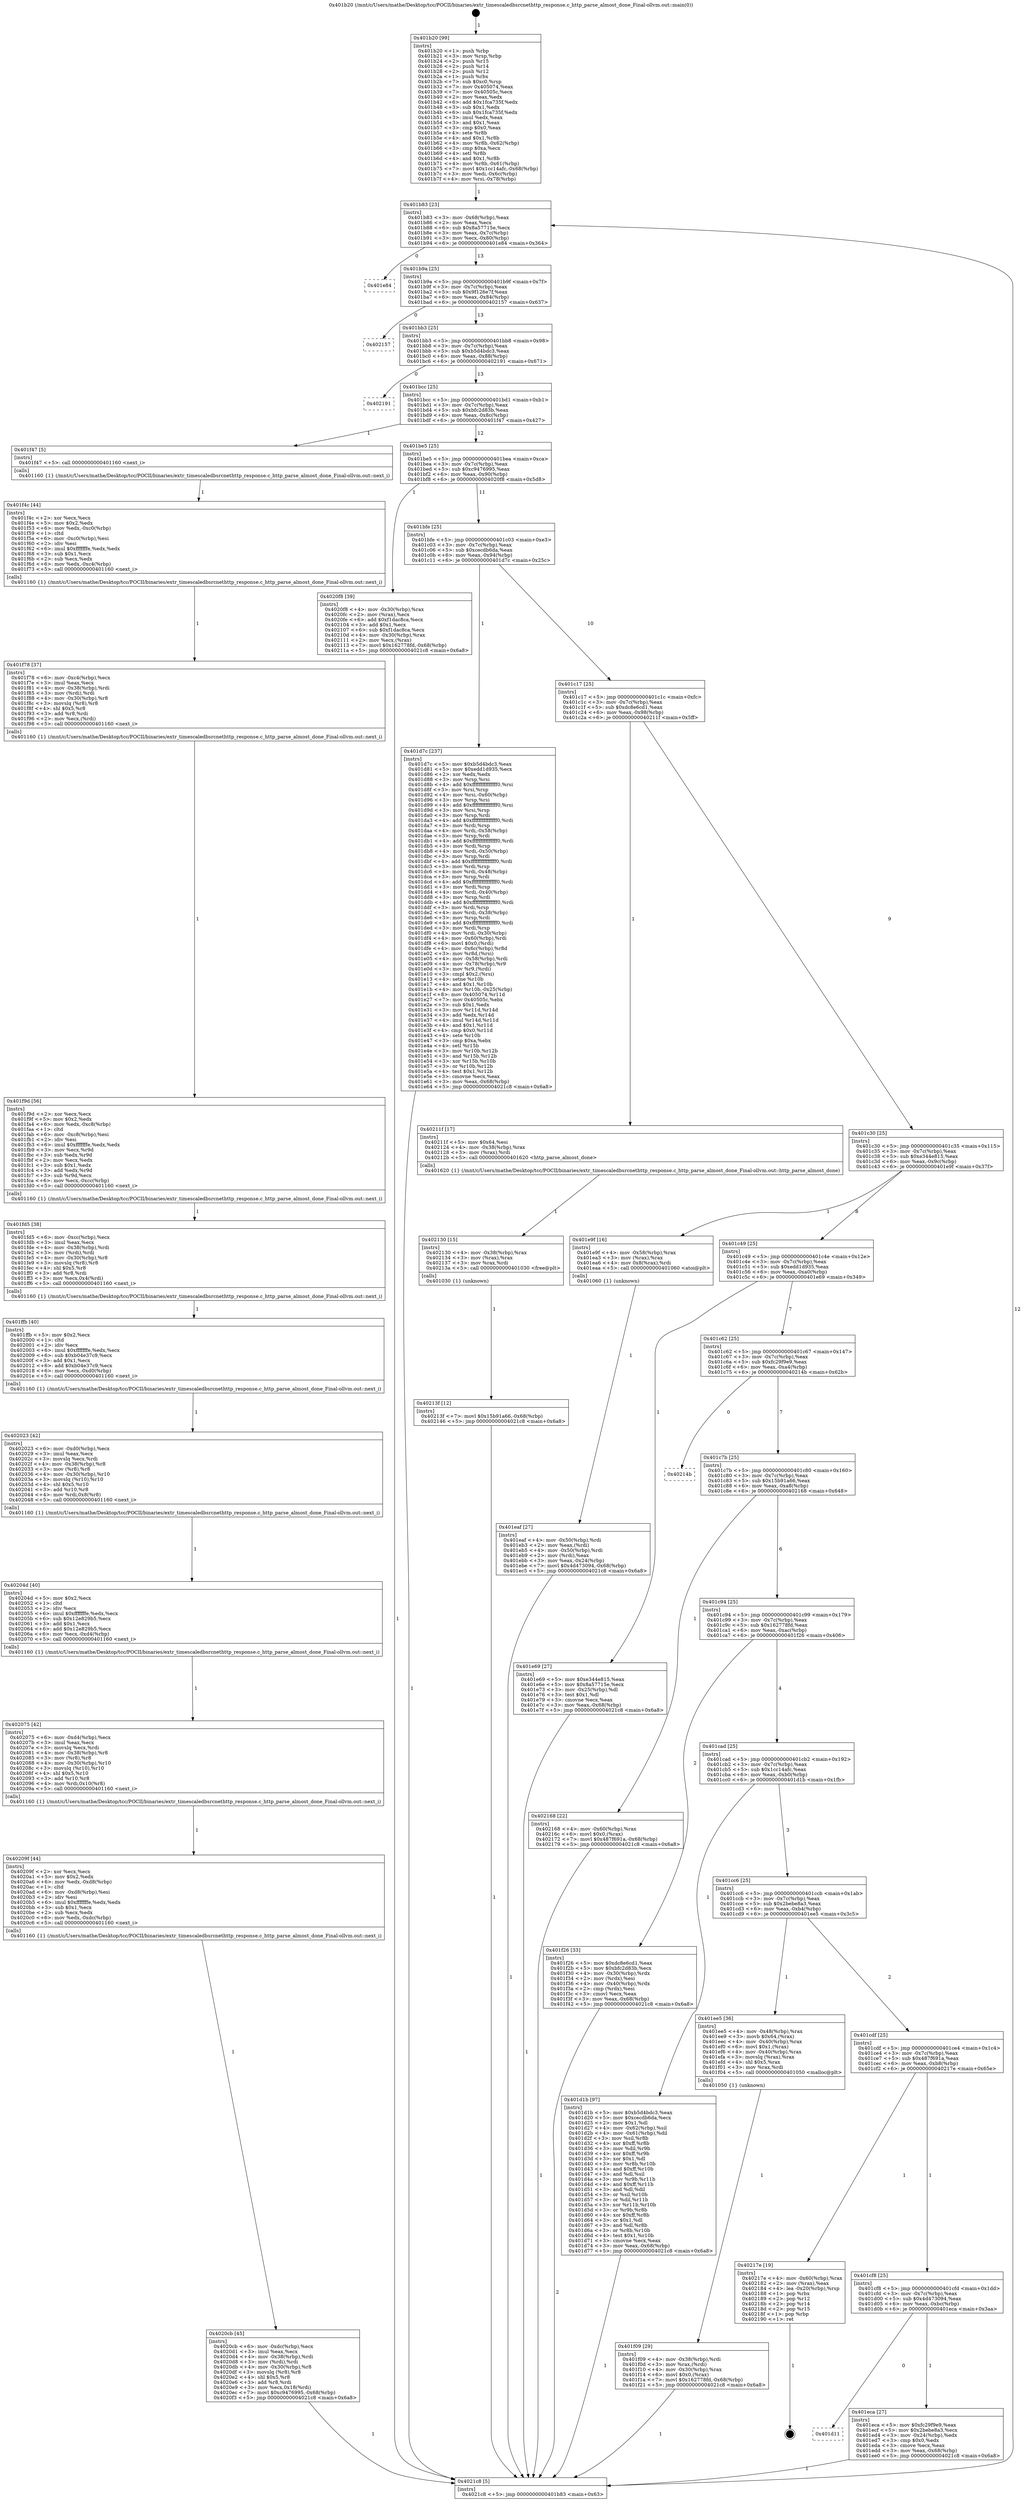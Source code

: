 digraph "0x401b20" {
  label = "0x401b20 (/mnt/c/Users/mathe/Desktop/tcc/POCII/binaries/extr_timescaledbsrcnethttp_response.c_http_parse_almost_done_Final-ollvm.out::main(0))"
  labelloc = "t"
  node[shape=record]

  Entry [label="",width=0.3,height=0.3,shape=circle,fillcolor=black,style=filled]
  "0x401b83" [label="{
     0x401b83 [23]\l
     | [instrs]\l
     &nbsp;&nbsp;0x401b83 \<+3\>: mov -0x68(%rbp),%eax\l
     &nbsp;&nbsp;0x401b86 \<+2\>: mov %eax,%ecx\l
     &nbsp;&nbsp;0x401b88 \<+6\>: sub $0x8a57715e,%ecx\l
     &nbsp;&nbsp;0x401b8e \<+3\>: mov %eax,-0x7c(%rbp)\l
     &nbsp;&nbsp;0x401b91 \<+3\>: mov %ecx,-0x80(%rbp)\l
     &nbsp;&nbsp;0x401b94 \<+6\>: je 0000000000401e84 \<main+0x364\>\l
  }"]
  "0x401e84" [label="{
     0x401e84\l
  }", style=dashed]
  "0x401b9a" [label="{
     0x401b9a [25]\l
     | [instrs]\l
     &nbsp;&nbsp;0x401b9a \<+5\>: jmp 0000000000401b9f \<main+0x7f\>\l
     &nbsp;&nbsp;0x401b9f \<+3\>: mov -0x7c(%rbp),%eax\l
     &nbsp;&nbsp;0x401ba2 \<+5\>: sub $0x9f126e7f,%eax\l
     &nbsp;&nbsp;0x401ba7 \<+6\>: mov %eax,-0x84(%rbp)\l
     &nbsp;&nbsp;0x401bad \<+6\>: je 0000000000402157 \<main+0x637\>\l
  }"]
  Exit [label="",width=0.3,height=0.3,shape=circle,fillcolor=black,style=filled,peripheries=2]
  "0x402157" [label="{
     0x402157\l
  }", style=dashed]
  "0x401bb3" [label="{
     0x401bb3 [25]\l
     | [instrs]\l
     &nbsp;&nbsp;0x401bb3 \<+5\>: jmp 0000000000401bb8 \<main+0x98\>\l
     &nbsp;&nbsp;0x401bb8 \<+3\>: mov -0x7c(%rbp),%eax\l
     &nbsp;&nbsp;0x401bbb \<+5\>: sub $0xb5d4bdc3,%eax\l
     &nbsp;&nbsp;0x401bc0 \<+6\>: mov %eax,-0x88(%rbp)\l
     &nbsp;&nbsp;0x401bc6 \<+6\>: je 0000000000402191 \<main+0x671\>\l
  }"]
  "0x40213f" [label="{
     0x40213f [12]\l
     | [instrs]\l
     &nbsp;&nbsp;0x40213f \<+7\>: movl $0x15b91a66,-0x68(%rbp)\l
     &nbsp;&nbsp;0x402146 \<+5\>: jmp 00000000004021c8 \<main+0x6a8\>\l
  }"]
  "0x402191" [label="{
     0x402191\l
  }", style=dashed]
  "0x401bcc" [label="{
     0x401bcc [25]\l
     | [instrs]\l
     &nbsp;&nbsp;0x401bcc \<+5\>: jmp 0000000000401bd1 \<main+0xb1\>\l
     &nbsp;&nbsp;0x401bd1 \<+3\>: mov -0x7c(%rbp),%eax\l
     &nbsp;&nbsp;0x401bd4 \<+5\>: sub $0xbfc2d83b,%eax\l
     &nbsp;&nbsp;0x401bd9 \<+6\>: mov %eax,-0x8c(%rbp)\l
     &nbsp;&nbsp;0x401bdf \<+6\>: je 0000000000401f47 \<main+0x427\>\l
  }"]
  "0x402130" [label="{
     0x402130 [15]\l
     | [instrs]\l
     &nbsp;&nbsp;0x402130 \<+4\>: mov -0x38(%rbp),%rax\l
     &nbsp;&nbsp;0x402134 \<+3\>: mov (%rax),%rax\l
     &nbsp;&nbsp;0x402137 \<+3\>: mov %rax,%rdi\l
     &nbsp;&nbsp;0x40213a \<+5\>: call 0000000000401030 \<free@plt\>\l
     | [calls]\l
     &nbsp;&nbsp;0x401030 \{1\} (unknown)\l
  }"]
  "0x401f47" [label="{
     0x401f47 [5]\l
     | [instrs]\l
     &nbsp;&nbsp;0x401f47 \<+5\>: call 0000000000401160 \<next_i\>\l
     | [calls]\l
     &nbsp;&nbsp;0x401160 \{1\} (/mnt/c/Users/mathe/Desktop/tcc/POCII/binaries/extr_timescaledbsrcnethttp_response.c_http_parse_almost_done_Final-ollvm.out::next_i)\l
  }"]
  "0x401be5" [label="{
     0x401be5 [25]\l
     | [instrs]\l
     &nbsp;&nbsp;0x401be5 \<+5\>: jmp 0000000000401bea \<main+0xca\>\l
     &nbsp;&nbsp;0x401bea \<+3\>: mov -0x7c(%rbp),%eax\l
     &nbsp;&nbsp;0x401bed \<+5\>: sub $0xc9476995,%eax\l
     &nbsp;&nbsp;0x401bf2 \<+6\>: mov %eax,-0x90(%rbp)\l
     &nbsp;&nbsp;0x401bf8 \<+6\>: je 00000000004020f8 \<main+0x5d8\>\l
  }"]
  "0x4020cb" [label="{
     0x4020cb [45]\l
     | [instrs]\l
     &nbsp;&nbsp;0x4020cb \<+6\>: mov -0xdc(%rbp),%ecx\l
     &nbsp;&nbsp;0x4020d1 \<+3\>: imul %eax,%ecx\l
     &nbsp;&nbsp;0x4020d4 \<+4\>: mov -0x38(%rbp),%rdi\l
     &nbsp;&nbsp;0x4020d8 \<+3\>: mov (%rdi),%rdi\l
     &nbsp;&nbsp;0x4020db \<+4\>: mov -0x30(%rbp),%r8\l
     &nbsp;&nbsp;0x4020df \<+3\>: movslq (%r8),%r8\l
     &nbsp;&nbsp;0x4020e2 \<+4\>: shl $0x5,%r8\l
     &nbsp;&nbsp;0x4020e6 \<+3\>: add %r8,%rdi\l
     &nbsp;&nbsp;0x4020e9 \<+3\>: mov %ecx,0x18(%rdi)\l
     &nbsp;&nbsp;0x4020ec \<+7\>: movl $0xc9476995,-0x68(%rbp)\l
     &nbsp;&nbsp;0x4020f3 \<+5\>: jmp 00000000004021c8 \<main+0x6a8\>\l
  }"]
  "0x4020f8" [label="{
     0x4020f8 [39]\l
     | [instrs]\l
     &nbsp;&nbsp;0x4020f8 \<+4\>: mov -0x30(%rbp),%rax\l
     &nbsp;&nbsp;0x4020fc \<+2\>: mov (%rax),%ecx\l
     &nbsp;&nbsp;0x4020fe \<+6\>: add $0xf1dac8ca,%ecx\l
     &nbsp;&nbsp;0x402104 \<+3\>: add $0x1,%ecx\l
     &nbsp;&nbsp;0x402107 \<+6\>: sub $0xf1dac8ca,%ecx\l
     &nbsp;&nbsp;0x40210d \<+4\>: mov -0x30(%rbp),%rax\l
     &nbsp;&nbsp;0x402111 \<+2\>: mov %ecx,(%rax)\l
     &nbsp;&nbsp;0x402113 \<+7\>: movl $0x162778fd,-0x68(%rbp)\l
     &nbsp;&nbsp;0x40211a \<+5\>: jmp 00000000004021c8 \<main+0x6a8\>\l
  }"]
  "0x401bfe" [label="{
     0x401bfe [25]\l
     | [instrs]\l
     &nbsp;&nbsp;0x401bfe \<+5\>: jmp 0000000000401c03 \<main+0xe3\>\l
     &nbsp;&nbsp;0x401c03 \<+3\>: mov -0x7c(%rbp),%eax\l
     &nbsp;&nbsp;0x401c06 \<+5\>: sub $0xcecdb6da,%eax\l
     &nbsp;&nbsp;0x401c0b \<+6\>: mov %eax,-0x94(%rbp)\l
     &nbsp;&nbsp;0x401c11 \<+6\>: je 0000000000401d7c \<main+0x25c\>\l
  }"]
  "0x40209f" [label="{
     0x40209f [44]\l
     | [instrs]\l
     &nbsp;&nbsp;0x40209f \<+2\>: xor %ecx,%ecx\l
     &nbsp;&nbsp;0x4020a1 \<+5\>: mov $0x2,%edx\l
     &nbsp;&nbsp;0x4020a6 \<+6\>: mov %edx,-0xd8(%rbp)\l
     &nbsp;&nbsp;0x4020ac \<+1\>: cltd\l
     &nbsp;&nbsp;0x4020ad \<+6\>: mov -0xd8(%rbp),%esi\l
     &nbsp;&nbsp;0x4020b3 \<+2\>: idiv %esi\l
     &nbsp;&nbsp;0x4020b5 \<+6\>: imul $0xfffffffe,%edx,%edx\l
     &nbsp;&nbsp;0x4020bb \<+3\>: sub $0x1,%ecx\l
     &nbsp;&nbsp;0x4020be \<+2\>: sub %ecx,%edx\l
     &nbsp;&nbsp;0x4020c0 \<+6\>: mov %edx,-0xdc(%rbp)\l
     &nbsp;&nbsp;0x4020c6 \<+5\>: call 0000000000401160 \<next_i\>\l
     | [calls]\l
     &nbsp;&nbsp;0x401160 \{1\} (/mnt/c/Users/mathe/Desktop/tcc/POCII/binaries/extr_timescaledbsrcnethttp_response.c_http_parse_almost_done_Final-ollvm.out::next_i)\l
  }"]
  "0x401d7c" [label="{
     0x401d7c [237]\l
     | [instrs]\l
     &nbsp;&nbsp;0x401d7c \<+5\>: mov $0xb5d4bdc3,%eax\l
     &nbsp;&nbsp;0x401d81 \<+5\>: mov $0xedd1d935,%ecx\l
     &nbsp;&nbsp;0x401d86 \<+2\>: xor %edx,%edx\l
     &nbsp;&nbsp;0x401d88 \<+3\>: mov %rsp,%rsi\l
     &nbsp;&nbsp;0x401d8b \<+4\>: add $0xfffffffffffffff0,%rsi\l
     &nbsp;&nbsp;0x401d8f \<+3\>: mov %rsi,%rsp\l
     &nbsp;&nbsp;0x401d92 \<+4\>: mov %rsi,-0x60(%rbp)\l
     &nbsp;&nbsp;0x401d96 \<+3\>: mov %rsp,%rsi\l
     &nbsp;&nbsp;0x401d99 \<+4\>: add $0xfffffffffffffff0,%rsi\l
     &nbsp;&nbsp;0x401d9d \<+3\>: mov %rsi,%rsp\l
     &nbsp;&nbsp;0x401da0 \<+3\>: mov %rsp,%rdi\l
     &nbsp;&nbsp;0x401da3 \<+4\>: add $0xfffffffffffffff0,%rdi\l
     &nbsp;&nbsp;0x401da7 \<+3\>: mov %rdi,%rsp\l
     &nbsp;&nbsp;0x401daa \<+4\>: mov %rdi,-0x58(%rbp)\l
     &nbsp;&nbsp;0x401dae \<+3\>: mov %rsp,%rdi\l
     &nbsp;&nbsp;0x401db1 \<+4\>: add $0xfffffffffffffff0,%rdi\l
     &nbsp;&nbsp;0x401db5 \<+3\>: mov %rdi,%rsp\l
     &nbsp;&nbsp;0x401db8 \<+4\>: mov %rdi,-0x50(%rbp)\l
     &nbsp;&nbsp;0x401dbc \<+3\>: mov %rsp,%rdi\l
     &nbsp;&nbsp;0x401dbf \<+4\>: add $0xfffffffffffffff0,%rdi\l
     &nbsp;&nbsp;0x401dc3 \<+3\>: mov %rdi,%rsp\l
     &nbsp;&nbsp;0x401dc6 \<+4\>: mov %rdi,-0x48(%rbp)\l
     &nbsp;&nbsp;0x401dca \<+3\>: mov %rsp,%rdi\l
     &nbsp;&nbsp;0x401dcd \<+4\>: add $0xfffffffffffffff0,%rdi\l
     &nbsp;&nbsp;0x401dd1 \<+3\>: mov %rdi,%rsp\l
     &nbsp;&nbsp;0x401dd4 \<+4\>: mov %rdi,-0x40(%rbp)\l
     &nbsp;&nbsp;0x401dd8 \<+3\>: mov %rsp,%rdi\l
     &nbsp;&nbsp;0x401ddb \<+4\>: add $0xfffffffffffffff0,%rdi\l
     &nbsp;&nbsp;0x401ddf \<+3\>: mov %rdi,%rsp\l
     &nbsp;&nbsp;0x401de2 \<+4\>: mov %rdi,-0x38(%rbp)\l
     &nbsp;&nbsp;0x401de6 \<+3\>: mov %rsp,%rdi\l
     &nbsp;&nbsp;0x401de9 \<+4\>: add $0xfffffffffffffff0,%rdi\l
     &nbsp;&nbsp;0x401ded \<+3\>: mov %rdi,%rsp\l
     &nbsp;&nbsp;0x401df0 \<+4\>: mov %rdi,-0x30(%rbp)\l
     &nbsp;&nbsp;0x401df4 \<+4\>: mov -0x60(%rbp),%rdi\l
     &nbsp;&nbsp;0x401df8 \<+6\>: movl $0x0,(%rdi)\l
     &nbsp;&nbsp;0x401dfe \<+4\>: mov -0x6c(%rbp),%r8d\l
     &nbsp;&nbsp;0x401e02 \<+3\>: mov %r8d,(%rsi)\l
     &nbsp;&nbsp;0x401e05 \<+4\>: mov -0x58(%rbp),%rdi\l
     &nbsp;&nbsp;0x401e09 \<+4\>: mov -0x78(%rbp),%r9\l
     &nbsp;&nbsp;0x401e0d \<+3\>: mov %r9,(%rdi)\l
     &nbsp;&nbsp;0x401e10 \<+3\>: cmpl $0x2,(%rsi)\l
     &nbsp;&nbsp;0x401e13 \<+4\>: setne %r10b\l
     &nbsp;&nbsp;0x401e17 \<+4\>: and $0x1,%r10b\l
     &nbsp;&nbsp;0x401e1b \<+4\>: mov %r10b,-0x25(%rbp)\l
     &nbsp;&nbsp;0x401e1f \<+8\>: mov 0x405074,%r11d\l
     &nbsp;&nbsp;0x401e27 \<+7\>: mov 0x40505c,%ebx\l
     &nbsp;&nbsp;0x401e2e \<+3\>: sub $0x1,%edx\l
     &nbsp;&nbsp;0x401e31 \<+3\>: mov %r11d,%r14d\l
     &nbsp;&nbsp;0x401e34 \<+3\>: add %edx,%r14d\l
     &nbsp;&nbsp;0x401e37 \<+4\>: imul %r14d,%r11d\l
     &nbsp;&nbsp;0x401e3b \<+4\>: and $0x1,%r11d\l
     &nbsp;&nbsp;0x401e3f \<+4\>: cmp $0x0,%r11d\l
     &nbsp;&nbsp;0x401e43 \<+4\>: sete %r10b\l
     &nbsp;&nbsp;0x401e47 \<+3\>: cmp $0xa,%ebx\l
     &nbsp;&nbsp;0x401e4a \<+4\>: setl %r15b\l
     &nbsp;&nbsp;0x401e4e \<+3\>: mov %r10b,%r12b\l
     &nbsp;&nbsp;0x401e51 \<+3\>: and %r15b,%r12b\l
     &nbsp;&nbsp;0x401e54 \<+3\>: xor %r15b,%r10b\l
     &nbsp;&nbsp;0x401e57 \<+3\>: or %r10b,%r12b\l
     &nbsp;&nbsp;0x401e5a \<+4\>: test $0x1,%r12b\l
     &nbsp;&nbsp;0x401e5e \<+3\>: cmovne %ecx,%eax\l
     &nbsp;&nbsp;0x401e61 \<+3\>: mov %eax,-0x68(%rbp)\l
     &nbsp;&nbsp;0x401e64 \<+5\>: jmp 00000000004021c8 \<main+0x6a8\>\l
  }"]
  "0x401c17" [label="{
     0x401c17 [25]\l
     | [instrs]\l
     &nbsp;&nbsp;0x401c17 \<+5\>: jmp 0000000000401c1c \<main+0xfc\>\l
     &nbsp;&nbsp;0x401c1c \<+3\>: mov -0x7c(%rbp),%eax\l
     &nbsp;&nbsp;0x401c1f \<+5\>: sub $0xdc8e6cd1,%eax\l
     &nbsp;&nbsp;0x401c24 \<+6\>: mov %eax,-0x98(%rbp)\l
     &nbsp;&nbsp;0x401c2a \<+6\>: je 000000000040211f \<main+0x5ff\>\l
  }"]
  "0x402075" [label="{
     0x402075 [42]\l
     | [instrs]\l
     &nbsp;&nbsp;0x402075 \<+6\>: mov -0xd4(%rbp),%ecx\l
     &nbsp;&nbsp;0x40207b \<+3\>: imul %eax,%ecx\l
     &nbsp;&nbsp;0x40207e \<+3\>: movslq %ecx,%rdi\l
     &nbsp;&nbsp;0x402081 \<+4\>: mov -0x38(%rbp),%r8\l
     &nbsp;&nbsp;0x402085 \<+3\>: mov (%r8),%r8\l
     &nbsp;&nbsp;0x402088 \<+4\>: mov -0x30(%rbp),%r10\l
     &nbsp;&nbsp;0x40208c \<+3\>: movslq (%r10),%r10\l
     &nbsp;&nbsp;0x40208f \<+4\>: shl $0x5,%r10\l
     &nbsp;&nbsp;0x402093 \<+3\>: add %r10,%r8\l
     &nbsp;&nbsp;0x402096 \<+4\>: mov %rdi,0x10(%r8)\l
     &nbsp;&nbsp;0x40209a \<+5\>: call 0000000000401160 \<next_i\>\l
     | [calls]\l
     &nbsp;&nbsp;0x401160 \{1\} (/mnt/c/Users/mathe/Desktop/tcc/POCII/binaries/extr_timescaledbsrcnethttp_response.c_http_parse_almost_done_Final-ollvm.out::next_i)\l
  }"]
  "0x40211f" [label="{
     0x40211f [17]\l
     | [instrs]\l
     &nbsp;&nbsp;0x40211f \<+5\>: mov $0x64,%esi\l
     &nbsp;&nbsp;0x402124 \<+4\>: mov -0x38(%rbp),%rax\l
     &nbsp;&nbsp;0x402128 \<+3\>: mov (%rax),%rdi\l
     &nbsp;&nbsp;0x40212b \<+5\>: call 0000000000401620 \<http_parse_almost_done\>\l
     | [calls]\l
     &nbsp;&nbsp;0x401620 \{1\} (/mnt/c/Users/mathe/Desktop/tcc/POCII/binaries/extr_timescaledbsrcnethttp_response.c_http_parse_almost_done_Final-ollvm.out::http_parse_almost_done)\l
  }"]
  "0x401c30" [label="{
     0x401c30 [25]\l
     | [instrs]\l
     &nbsp;&nbsp;0x401c30 \<+5\>: jmp 0000000000401c35 \<main+0x115\>\l
     &nbsp;&nbsp;0x401c35 \<+3\>: mov -0x7c(%rbp),%eax\l
     &nbsp;&nbsp;0x401c38 \<+5\>: sub $0xe344e815,%eax\l
     &nbsp;&nbsp;0x401c3d \<+6\>: mov %eax,-0x9c(%rbp)\l
     &nbsp;&nbsp;0x401c43 \<+6\>: je 0000000000401e9f \<main+0x37f\>\l
  }"]
  "0x40204d" [label="{
     0x40204d [40]\l
     | [instrs]\l
     &nbsp;&nbsp;0x40204d \<+5\>: mov $0x2,%ecx\l
     &nbsp;&nbsp;0x402052 \<+1\>: cltd\l
     &nbsp;&nbsp;0x402053 \<+2\>: idiv %ecx\l
     &nbsp;&nbsp;0x402055 \<+6\>: imul $0xfffffffe,%edx,%ecx\l
     &nbsp;&nbsp;0x40205b \<+6\>: sub $0x12e829b5,%ecx\l
     &nbsp;&nbsp;0x402061 \<+3\>: add $0x1,%ecx\l
     &nbsp;&nbsp;0x402064 \<+6\>: add $0x12e829b5,%ecx\l
     &nbsp;&nbsp;0x40206a \<+6\>: mov %ecx,-0xd4(%rbp)\l
     &nbsp;&nbsp;0x402070 \<+5\>: call 0000000000401160 \<next_i\>\l
     | [calls]\l
     &nbsp;&nbsp;0x401160 \{1\} (/mnt/c/Users/mathe/Desktop/tcc/POCII/binaries/extr_timescaledbsrcnethttp_response.c_http_parse_almost_done_Final-ollvm.out::next_i)\l
  }"]
  "0x401e9f" [label="{
     0x401e9f [16]\l
     | [instrs]\l
     &nbsp;&nbsp;0x401e9f \<+4\>: mov -0x58(%rbp),%rax\l
     &nbsp;&nbsp;0x401ea3 \<+3\>: mov (%rax),%rax\l
     &nbsp;&nbsp;0x401ea6 \<+4\>: mov 0x8(%rax),%rdi\l
     &nbsp;&nbsp;0x401eaa \<+5\>: call 0000000000401060 \<atoi@plt\>\l
     | [calls]\l
     &nbsp;&nbsp;0x401060 \{1\} (unknown)\l
  }"]
  "0x401c49" [label="{
     0x401c49 [25]\l
     | [instrs]\l
     &nbsp;&nbsp;0x401c49 \<+5\>: jmp 0000000000401c4e \<main+0x12e\>\l
     &nbsp;&nbsp;0x401c4e \<+3\>: mov -0x7c(%rbp),%eax\l
     &nbsp;&nbsp;0x401c51 \<+5\>: sub $0xedd1d935,%eax\l
     &nbsp;&nbsp;0x401c56 \<+6\>: mov %eax,-0xa0(%rbp)\l
     &nbsp;&nbsp;0x401c5c \<+6\>: je 0000000000401e69 \<main+0x349\>\l
  }"]
  "0x402023" [label="{
     0x402023 [42]\l
     | [instrs]\l
     &nbsp;&nbsp;0x402023 \<+6\>: mov -0xd0(%rbp),%ecx\l
     &nbsp;&nbsp;0x402029 \<+3\>: imul %eax,%ecx\l
     &nbsp;&nbsp;0x40202c \<+3\>: movslq %ecx,%rdi\l
     &nbsp;&nbsp;0x40202f \<+4\>: mov -0x38(%rbp),%r8\l
     &nbsp;&nbsp;0x402033 \<+3\>: mov (%r8),%r8\l
     &nbsp;&nbsp;0x402036 \<+4\>: mov -0x30(%rbp),%r10\l
     &nbsp;&nbsp;0x40203a \<+3\>: movslq (%r10),%r10\l
     &nbsp;&nbsp;0x40203d \<+4\>: shl $0x5,%r10\l
     &nbsp;&nbsp;0x402041 \<+3\>: add %r10,%r8\l
     &nbsp;&nbsp;0x402044 \<+4\>: mov %rdi,0x8(%r8)\l
     &nbsp;&nbsp;0x402048 \<+5\>: call 0000000000401160 \<next_i\>\l
     | [calls]\l
     &nbsp;&nbsp;0x401160 \{1\} (/mnt/c/Users/mathe/Desktop/tcc/POCII/binaries/extr_timescaledbsrcnethttp_response.c_http_parse_almost_done_Final-ollvm.out::next_i)\l
  }"]
  "0x401e69" [label="{
     0x401e69 [27]\l
     | [instrs]\l
     &nbsp;&nbsp;0x401e69 \<+5\>: mov $0xe344e815,%eax\l
     &nbsp;&nbsp;0x401e6e \<+5\>: mov $0x8a57715e,%ecx\l
     &nbsp;&nbsp;0x401e73 \<+3\>: mov -0x25(%rbp),%dl\l
     &nbsp;&nbsp;0x401e76 \<+3\>: test $0x1,%dl\l
     &nbsp;&nbsp;0x401e79 \<+3\>: cmovne %ecx,%eax\l
     &nbsp;&nbsp;0x401e7c \<+3\>: mov %eax,-0x68(%rbp)\l
     &nbsp;&nbsp;0x401e7f \<+5\>: jmp 00000000004021c8 \<main+0x6a8\>\l
  }"]
  "0x401c62" [label="{
     0x401c62 [25]\l
     | [instrs]\l
     &nbsp;&nbsp;0x401c62 \<+5\>: jmp 0000000000401c67 \<main+0x147\>\l
     &nbsp;&nbsp;0x401c67 \<+3\>: mov -0x7c(%rbp),%eax\l
     &nbsp;&nbsp;0x401c6a \<+5\>: sub $0xfc29f9e9,%eax\l
     &nbsp;&nbsp;0x401c6f \<+6\>: mov %eax,-0xa4(%rbp)\l
     &nbsp;&nbsp;0x401c75 \<+6\>: je 000000000040214b \<main+0x62b\>\l
  }"]
  "0x401ffb" [label="{
     0x401ffb [40]\l
     | [instrs]\l
     &nbsp;&nbsp;0x401ffb \<+5\>: mov $0x2,%ecx\l
     &nbsp;&nbsp;0x402000 \<+1\>: cltd\l
     &nbsp;&nbsp;0x402001 \<+2\>: idiv %ecx\l
     &nbsp;&nbsp;0x402003 \<+6\>: imul $0xfffffffe,%edx,%ecx\l
     &nbsp;&nbsp;0x402009 \<+6\>: sub $0xb04e37c9,%ecx\l
     &nbsp;&nbsp;0x40200f \<+3\>: add $0x1,%ecx\l
     &nbsp;&nbsp;0x402012 \<+6\>: add $0xb04e37c9,%ecx\l
     &nbsp;&nbsp;0x402018 \<+6\>: mov %ecx,-0xd0(%rbp)\l
     &nbsp;&nbsp;0x40201e \<+5\>: call 0000000000401160 \<next_i\>\l
     | [calls]\l
     &nbsp;&nbsp;0x401160 \{1\} (/mnt/c/Users/mathe/Desktop/tcc/POCII/binaries/extr_timescaledbsrcnethttp_response.c_http_parse_almost_done_Final-ollvm.out::next_i)\l
  }"]
  "0x40214b" [label="{
     0x40214b\l
  }", style=dashed]
  "0x401c7b" [label="{
     0x401c7b [25]\l
     | [instrs]\l
     &nbsp;&nbsp;0x401c7b \<+5\>: jmp 0000000000401c80 \<main+0x160\>\l
     &nbsp;&nbsp;0x401c80 \<+3\>: mov -0x7c(%rbp),%eax\l
     &nbsp;&nbsp;0x401c83 \<+5\>: sub $0x15b91a66,%eax\l
     &nbsp;&nbsp;0x401c88 \<+6\>: mov %eax,-0xa8(%rbp)\l
     &nbsp;&nbsp;0x401c8e \<+6\>: je 0000000000402168 \<main+0x648\>\l
  }"]
  "0x401fd5" [label="{
     0x401fd5 [38]\l
     | [instrs]\l
     &nbsp;&nbsp;0x401fd5 \<+6\>: mov -0xcc(%rbp),%ecx\l
     &nbsp;&nbsp;0x401fdb \<+3\>: imul %eax,%ecx\l
     &nbsp;&nbsp;0x401fde \<+4\>: mov -0x38(%rbp),%rdi\l
     &nbsp;&nbsp;0x401fe2 \<+3\>: mov (%rdi),%rdi\l
     &nbsp;&nbsp;0x401fe5 \<+4\>: mov -0x30(%rbp),%r8\l
     &nbsp;&nbsp;0x401fe9 \<+3\>: movslq (%r8),%r8\l
     &nbsp;&nbsp;0x401fec \<+4\>: shl $0x5,%r8\l
     &nbsp;&nbsp;0x401ff0 \<+3\>: add %r8,%rdi\l
     &nbsp;&nbsp;0x401ff3 \<+3\>: mov %ecx,0x4(%rdi)\l
     &nbsp;&nbsp;0x401ff6 \<+5\>: call 0000000000401160 \<next_i\>\l
     | [calls]\l
     &nbsp;&nbsp;0x401160 \{1\} (/mnt/c/Users/mathe/Desktop/tcc/POCII/binaries/extr_timescaledbsrcnethttp_response.c_http_parse_almost_done_Final-ollvm.out::next_i)\l
  }"]
  "0x402168" [label="{
     0x402168 [22]\l
     | [instrs]\l
     &nbsp;&nbsp;0x402168 \<+4\>: mov -0x60(%rbp),%rax\l
     &nbsp;&nbsp;0x40216c \<+6\>: movl $0x0,(%rax)\l
     &nbsp;&nbsp;0x402172 \<+7\>: movl $0x487f691a,-0x68(%rbp)\l
     &nbsp;&nbsp;0x402179 \<+5\>: jmp 00000000004021c8 \<main+0x6a8\>\l
  }"]
  "0x401c94" [label="{
     0x401c94 [25]\l
     | [instrs]\l
     &nbsp;&nbsp;0x401c94 \<+5\>: jmp 0000000000401c99 \<main+0x179\>\l
     &nbsp;&nbsp;0x401c99 \<+3\>: mov -0x7c(%rbp),%eax\l
     &nbsp;&nbsp;0x401c9c \<+5\>: sub $0x162778fd,%eax\l
     &nbsp;&nbsp;0x401ca1 \<+6\>: mov %eax,-0xac(%rbp)\l
     &nbsp;&nbsp;0x401ca7 \<+6\>: je 0000000000401f26 \<main+0x406\>\l
  }"]
  "0x401f9d" [label="{
     0x401f9d [56]\l
     | [instrs]\l
     &nbsp;&nbsp;0x401f9d \<+2\>: xor %ecx,%ecx\l
     &nbsp;&nbsp;0x401f9f \<+5\>: mov $0x2,%edx\l
     &nbsp;&nbsp;0x401fa4 \<+6\>: mov %edx,-0xc8(%rbp)\l
     &nbsp;&nbsp;0x401faa \<+1\>: cltd\l
     &nbsp;&nbsp;0x401fab \<+6\>: mov -0xc8(%rbp),%esi\l
     &nbsp;&nbsp;0x401fb1 \<+2\>: idiv %esi\l
     &nbsp;&nbsp;0x401fb3 \<+6\>: imul $0xfffffffe,%edx,%edx\l
     &nbsp;&nbsp;0x401fb9 \<+3\>: mov %ecx,%r9d\l
     &nbsp;&nbsp;0x401fbc \<+3\>: sub %edx,%r9d\l
     &nbsp;&nbsp;0x401fbf \<+2\>: mov %ecx,%edx\l
     &nbsp;&nbsp;0x401fc1 \<+3\>: sub $0x1,%edx\l
     &nbsp;&nbsp;0x401fc4 \<+3\>: add %edx,%r9d\l
     &nbsp;&nbsp;0x401fc7 \<+3\>: sub %r9d,%ecx\l
     &nbsp;&nbsp;0x401fca \<+6\>: mov %ecx,-0xcc(%rbp)\l
     &nbsp;&nbsp;0x401fd0 \<+5\>: call 0000000000401160 \<next_i\>\l
     | [calls]\l
     &nbsp;&nbsp;0x401160 \{1\} (/mnt/c/Users/mathe/Desktop/tcc/POCII/binaries/extr_timescaledbsrcnethttp_response.c_http_parse_almost_done_Final-ollvm.out::next_i)\l
  }"]
  "0x401f26" [label="{
     0x401f26 [33]\l
     | [instrs]\l
     &nbsp;&nbsp;0x401f26 \<+5\>: mov $0xdc8e6cd1,%eax\l
     &nbsp;&nbsp;0x401f2b \<+5\>: mov $0xbfc2d83b,%ecx\l
     &nbsp;&nbsp;0x401f30 \<+4\>: mov -0x30(%rbp),%rdx\l
     &nbsp;&nbsp;0x401f34 \<+2\>: mov (%rdx),%esi\l
     &nbsp;&nbsp;0x401f36 \<+4\>: mov -0x40(%rbp),%rdx\l
     &nbsp;&nbsp;0x401f3a \<+2\>: cmp (%rdx),%esi\l
     &nbsp;&nbsp;0x401f3c \<+3\>: cmovl %ecx,%eax\l
     &nbsp;&nbsp;0x401f3f \<+3\>: mov %eax,-0x68(%rbp)\l
     &nbsp;&nbsp;0x401f42 \<+5\>: jmp 00000000004021c8 \<main+0x6a8\>\l
  }"]
  "0x401cad" [label="{
     0x401cad [25]\l
     | [instrs]\l
     &nbsp;&nbsp;0x401cad \<+5\>: jmp 0000000000401cb2 \<main+0x192\>\l
     &nbsp;&nbsp;0x401cb2 \<+3\>: mov -0x7c(%rbp),%eax\l
     &nbsp;&nbsp;0x401cb5 \<+5\>: sub $0x1cc14afc,%eax\l
     &nbsp;&nbsp;0x401cba \<+6\>: mov %eax,-0xb0(%rbp)\l
     &nbsp;&nbsp;0x401cc0 \<+6\>: je 0000000000401d1b \<main+0x1fb\>\l
  }"]
  "0x401f78" [label="{
     0x401f78 [37]\l
     | [instrs]\l
     &nbsp;&nbsp;0x401f78 \<+6\>: mov -0xc4(%rbp),%ecx\l
     &nbsp;&nbsp;0x401f7e \<+3\>: imul %eax,%ecx\l
     &nbsp;&nbsp;0x401f81 \<+4\>: mov -0x38(%rbp),%rdi\l
     &nbsp;&nbsp;0x401f85 \<+3\>: mov (%rdi),%rdi\l
     &nbsp;&nbsp;0x401f88 \<+4\>: mov -0x30(%rbp),%r8\l
     &nbsp;&nbsp;0x401f8c \<+3\>: movslq (%r8),%r8\l
     &nbsp;&nbsp;0x401f8f \<+4\>: shl $0x5,%r8\l
     &nbsp;&nbsp;0x401f93 \<+3\>: add %r8,%rdi\l
     &nbsp;&nbsp;0x401f96 \<+2\>: mov %ecx,(%rdi)\l
     &nbsp;&nbsp;0x401f98 \<+5\>: call 0000000000401160 \<next_i\>\l
     | [calls]\l
     &nbsp;&nbsp;0x401160 \{1\} (/mnt/c/Users/mathe/Desktop/tcc/POCII/binaries/extr_timescaledbsrcnethttp_response.c_http_parse_almost_done_Final-ollvm.out::next_i)\l
  }"]
  "0x401d1b" [label="{
     0x401d1b [97]\l
     | [instrs]\l
     &nbsp;&nbsp;0x401d1b \<+5\>: mov $0xb5d4bdc3,%eax\l
     &nbsp;&nbsp;0x401d20 \<+5\>: mov $0xcecdb6da,%ecx\l
     &nbsp;&nbsp;0x401d25 \<+2\>: mov $0x1,%dl\l
     &nbsp;&nbsp;0x401d27 \<+4\>: mov -0x62(%rbp),%sil\l
     &nbsp;&nbsp;0x401d2b \<+4\>: mov -0x61(%rbp),%dil\l
     &nbsp;&nbsp;0x401d2f \<+3\>: mov %sil,%r8b\l
     &nbsp;&nbsp;0x401d32 \<+4\>: xor $0xff,%r8b\l
     &nbsp;&nbsp;0x401d36 \<+3\>: mov %dil,%r9b\l
     &nbsp;&nbsp;0x401d39 \<+4\>: xor $0xff,%r9b\l
     &nbsp;&nbsp;0x401d3d \<+3\>: xor $0x1,%dl\l
     &nbsp;&nbsp;0x401d40 \<+3\>: mov %r8b,%r10b\l
     &nbsp;&nbsp;0x401d43 \<+4\>: and $0xff,%r10b\l
     &nbsp;&nbsp;0x401d47 \<+3\>: and %dl,%sil\l
     &nbsp;&nbsp;0x401d4a \<+3\>: mov %r9b,%r11b\l
     &nbsp;&nbsp;0x401d4d \<+4\>: and $0xff,%r11b\l
     &nbsp;&nbsp;0x401d51 \<+3\>: and %dl,%dil\l
     &nbsp;&nbsp;0x401d54 \<+3\>: or %sil,%r10b\l
     &nbsp;&nbsp;0x401d57 \<+3\>: or %dil,%r11b\l
     &nbsp;&nbsp;0x401d5a \<+3\>: xor %r11b,%r10b\l
     &nbsp;&nbsp;0x401d5d \<+3\>: or %r9b,%r8b\l
     &nbsp;&nbsp;0x401d60 \<+4\>: xor $0xff,%r8b\l
     &nbsp;&nbsp;0x401d64 \<+3\>: or $0x1,%dl\l
     &nbsp;&nbsp;0x401d67 \<+3\>: and %dl,%r8b\l
     &nbsp;&nbsp;0x401d6a \<+3\>: or %r8b,%r10b\l
     &nbsp;&nbsp;0x401d6d \<+4\>: test $0x1,%r10b\l
     &nbsp;&nbsp;0x401d71 \<+3\>: cmovne %ecx,%eax\l
     &nbsp;&nbsp;0x401d74 \<+3\>: mov %eax,-0x68(%rbp)\l
     &nbsp;&nbsp;0x401d77 \<+5\>: jmp 00000000004021c8 \<main+0x6a8\>\l
  }"]
  "0x401cc6" [label="{
     0x401cc6 [25]\l
     | [instrs]\l
     &nbsp;&nbsp;0x401cc6 \<+5\>: jmp 0000000000401ccb \<main+0x1ab\>\l
     &nbsp;&nbsp;0x401ccb \<+3\>: mov -0x7c(%rbp),%eax\l
     &nbsp;&nbsp;0x401cce \<+5\>: sub $0x2bebe8a3,%eax\l
     &nbsp;&nbsp;0x401cd3 \<+6\>: mov %eax,-0xb4(%rbp)\l
     &nbsp;&nbsp;0x401cd9 \<+6\>: je 0000000000401ee5 \<main+0x3c5\>\l
  }"]
  "0x4021c8" [label="{
     0x4021c8 [5]\l
     | [instrs]\l
     &nbsp;&nbsp;0x4021c8 \<+5\>: jmp 0000000000401b83 \<main+0x63\>\l
  }"]
  "0x401b20" [label="{
     0x401b20 [99]\l
     | [instrs]\l
     &nbsp;&nbsp;0x401b20 \<+1\>: push %rbp\l
     &nbsp;&nbsp;0x401b21 \<+3\>: mov %rsp,%rbp\l
     &nbsp;&nbsp;0x401b24 \<+2\>: push %r15\l
     &nbsp;&nbsp;0x401b26 \<+2\>: push %r14\l
     &nbsp;&nbsp;0x401b28 \<+2\>: push %r12\l
     &nbsp;&nbsp;0x401b2a \<+1\>: push %rbx\l
     &nbsp;&nbsp;0x401b2b \<+7\>: sub $0xc0,%rsp\l
     &nbsp;&nbsp;0x401b32 \<+7\>: mov 0x405074,%eax\l
     &nbsp;&nbsp;0x401b39 \<+7\>: mov 0x40505c,%ecx\l
     &nbsp;&nbsp;0x401b40 \<+2\>: mov %eax,%edx\l
     &nbsp;&nbsp;0x401b42 \<+6\>: add $0x1fca735f,%edx\l
     &nbsp;&nbsp;0x401b48 \<+3\>: sub $0x1,%edx\l
     &nbsp;&nbsp;0x401b4b \<+6\>: sub $0x1fca735f,%edx\l
     &nbsp;&nbsp;0x401b51 \<+3\>: imul %edx,%eax\l
     &nbsp;&nbsp;0x401b54 \<+3\>: and $0x1,%eax\l
     &nbsp;&nbsp;0x401b57 \<+3\>: cmp $0x0,%eax\l
     &nbsp;&nbsp;0x401b5a \<+4\>: sete %r8b\l
     &nbsp;&nbsp;0x401b5e \<+4\>: and $0x1,%r8b\l
     &nbsp;&nbsp;0x401b62 \<+4\>: mov %r8b,-0x62(%rbp)\l
     &nbsp;&nbsp;0x401b66 \<+3\>: cmp $0xa,%ecx\l
     &nbsp;&nbsp;0x401b69 \<+4\>: setl %r8b\l
     &nbsp;&nbsp;0x401b6d \<+4\>: and $0x1,%r8b\l
     &nbsp;&nbsp;0x401b71 \<+4\>: mov %r8b,-0x61(%rbp)\l
     &nbsp;&nbsp;0x401b75 \<+7\>: movl $0x1cc14afc,-0x68(%rbp)\l
     &nbsp;&nbsp;0x401b7c \<+3\>: mov %edi,-0x6c(%rbp)\l
     &nbsp;&nbsp;0x401b7f \<+4\>: mov %rsi,-0x78(%rbp)\l
  }"]
  "0x401f4c" [label="{
     0x401f4c [44]\l
     | [instrs]\l
     &nbsp;&nbsp;0x401f4c \<+2\>: xor %ecx,%ecx\l
     &nbsp;&nbsp;0x401f4e \<+5\>: mov $0x2,%edx\l
     &nbsp;&nbsp;0x401f53 \<+6\>: mov %edx,-0xc0(%rbp)\l
     &nbsp;&nbsp;0x401f59 \<+1\>: cltd\l
     &nbsp;&nbsp;0x401f5a \<+6\>: mov -0xc0(%rbp),%esi\l
     &nbsp;&nbsp;0x401f60 \<+2\>: idiv %esi\l
     &nbsp;&nbsp;0x401f62 \<+6\>: imul $0xfffffffe,%edx,%edx\l
     &nbsp;&nbsp;0x401f68 \<+3\>: sub $0x1,%ecx\l
     &nbsp;&nbsp;0x401f6b \<+2\>: sub %ecx,%edx\l
     &nbsp;&nbsp;0x401f6d \<+6\>: mov %edx,-0xc4(%rbp)\l
     &nbsp;&nbsp;0x401f73 \<+5\>: call 0000000000401160 \<next_i\>\l
     | [calls]\l
     &nbsp;&nbsp;0x401160 \{1\} (/mnt/c/Users/mathe/Desktop/tcc/POCII/binaries/extr_timescaledbsrcnethttp_response.c_http_parse_almost_done_Final-ollvm.out::next_i)\l
  }"]
  "0x401eaf" [label="{
     0x401eaf [27]\l
     | [instrs]\l
     &nbsp;&nbsp;0x401eaf \<+4\>: mov -0x50(%rbp),%rdi\l
     &nbsp;&nbsp;0x401eb3 \<+2\>: mov %eax,(%rdi)\l
     &nbsp;&nbsp;0x401eb5 \<+4\>: mov -0x50(%rbp),%rdi\l
     &nbsp;&nbsp;0x401eb9 \<+2\>: mov (%rdi),%eax\l
     &nbsp;&nbsp;0x401ebb \<+3\>: mov %eax,-0x24(%rbp)\l
     &nbsp;&nbsp;0x401ebe \<+7\>: movl $0x4d473094,-0x68(%rbp)\l
     &nbsp;&nbsp;0x401ec5 \<+5\>: jmp 00000000004021c8 \<main+0x6a8\>\l
  }"]
  "0x401f09" [label="{
     0x401f09 [29]\l
     | [instrs]\l
     &nbsp;&nbsp;0x401f09 \<+4\>: mov -0x38(%rbp),%rdi\l
     &nbsp;&nbsp;0x401f0d \<+3\>: mov %rax,(%rdi)\l
     &nbsp;&nbsp;0x401f10 \<+4\>: mov -0x30(%rbp),%rax\l
     &nbsp;&nbsp;0x401f14 \<+6\>: movl $0x0,(%rax)\l
     &nbsp;&nbsp;0x401f1a \<+7\>: movl $0x162778fd,-0x68(%rbp)\l
     &nbsp;&nbsp;0x401f21 \<+5\>: jmp 00000000004021c8 \<main+0x6a8\>\l
  }"]
  "0x401ee5" [label="{
     0x401ee5 [36]\l
     | [instrs]\l
     &nbsp;&nbsp;0x401ee5 \<+4\>: mov -0x48(%rbp),%rax\l
     &nbsp;&nbsp;0x401ee9 \<+3\>: movb $0x64,(%rax)\l
     &nbsp;&nbsp;0x401eec \<+4\>: mov -0x40(%rbp),%rax\l
     &nbsp;&nbsp;0x401ef0 \<+6\>: movl $0x1,(%rax)\l
     &nbsp;&nbsp;0x401ef6 \<+4\>: mov -0x40(%rbp),%rax\l
     &nbsp;&nbsp;0x401efa \<+3\>: movslq (%rax),%rax\l
     &nbsp;&nbsp;0x401efd \<+4\>: shl $0x5,%rax\l
     &nbsp;&nbsp;0x401f01 \<+3\>: mov %rax,%rdi\l
     &nbsp;&nbsp;0x401f04 \<+5\>: call 0000000000401050 \<malloc@plt\>\l
     | [calls]\l
     &nbsp;&nbsp;0x401050 \{1\} (unknown)\l
  }"]
  "0x401cdf" [label="{
     0x401cdf [25]\l
     | [instrs]\l
     &nbsp;&nbsp;0x401cdf \<+5\>: jmp 0000000000401ce4 \<main+0x1c4\>\l
     &nbsp;&nbsp;0x401ce4 \<+3\>: mov -0x7c(%rbp),%eax\l
     &nbsp;&nbsp;0x401ce7 \<+5\>: sub $0x487f691a,%eax\l
     &nbsp;&nbsp;0x401cec \<+6\>: mov %eax,-0xb8(%rbp)\l
     &nbsp;&nbsp;0x401cf2 \<+6\>: je 000000000040217e \<main+0x65e\>\l
  }"]
  "0x401d11" [label="{
     0x401d11\l
  }", style=dashed]
  "0x40217e" [label="{
     0x40217e [19]\l
     | [instrs]\l
     &nbsp;&nbsp;0x40217e \<+4\>: mov -0x60(%rbp),%rax\l
     &nbsp;&nbsp;0x402182 \<+2\>: mov (%rax),%eax\l
     &nbsp;&nbsp;0x402184 \<+4\>: lea -0x20(%rbp),%rsp\l
     &nbsp;&nbsp;0x402188 \<+1\>: pop %rbx\l
     &nbsp;&nbsp;0x402189 \<+2\>: pop %r12\l
     &nbsp;&nbsp;0x40218b \<+2\>: pop %r14\l
     &nbsp;&nbsp;0x40218d \<+2\>: pop %r15\l
     &nbsp;&nbsp;0x40218f \<+1\>: pop %rbp\l
     &nbsp;&nbsp;0x402190 \<+1\>: ret\l
  }"]
  "0x401cf8" [label="{
     0x401cf8 [25]\l
     | [instrs]\l
     &nbsp;&nbsp;0x401cf8 \<+5\>: jmp 0000000000401cfd \<main+0x1dd\>\l
     &nbsp;&nbsp;0x401cfd \<+3\>: mov -0x7c(%rbp),%eax\l
     &nbsp;&nbsp;0x401d00 \<+5\>: sub $0x4d473094,%eax\l
     &nbsp;&nbsp;0x401d05 \<+6\>: mov %eax,-0xbc(%rbp)\l
     &nbsp;&nbsp;0x401d0b \<+6\>: je 0000000000401eca \<main+0x3aa\>\l
  }"]
  "0x401eca" [label="{
     0x401eca [27]\l
     | [instrs]\l
     &nbsp;&nbsp;0x401eca \<+5\>: mov $0xfc29f9e9,%eax\l
     &nbsp;&nbsp;0x401ecf \<+5\>: mov $0x2bebe8a3,%ecx\l
     &nbsp;&nbsp;0x401ed4 \<+3\>: mov -0x24(%rbp),%edx\l
     &nbsp;&nbsp;0x401ed7 \<+3\>: cmp $0x0,%edx\l
     &nbsp;&nbsp;0x401eda \<+3\>: cmove %ecx,%eax\l
     &nbsp;&nbsp;0x401edd \<+3\>: mov %eax,-0x68(%rbp)\l
     &nbsp;&nbsp;0x401ee0 \<+5\>: jmp 00000000004021c8 \<main+0x6a8\>\l
  }"]
  Entry -> "0x401b20" [label=" 1"]
  "0x401b83" -> "0x401e84" [label=" 0"]
  "0x401b83" -> "0x401b9a" [label=" 13"]
  "0x40217e" -> Exit [label=" 1"]
  "0x401b9a" -> "0x402157" [label=" 0"]
  "0x401b9a" -> "0x401bb3" [label=" 13"]
  "0x402168" -> "0x4021c8" [label=" 1"]
  "0x401bb3" -> "0x402191" [label=" 0"]
  "0x401bb3" -> "0x401bcc" [label=" 13"]
  "0x40213f" -> "0x4021c8" [label=" 1"]
  "0x401bcc" -> "0x401f47" [label=" 1"]
  "0x401bcc" -> "0x401be5" [label=" 12"]
  "0x402130" -> "0x40213f" [label=" 1"]
  "0x401be5" -> "0x4020f8" [label=" 1"]
  "0x401be5" -> "0x401bfe" [label=" 11"]
  "0x40211f" -> "0x402130" [label=" 1"]
  "0x401bfe" -> "0x401d7c" [label=" 1"]
  "0x401bfe" -> "0x401c17" [label=" 10"]
  "0x4020f8" -> "0x4021c8" [label=" 1"]
  "0x401c17" -> "0x40211f" [label=" 1"]
  "0x401c17" -> "0x401c30" [label=" 9"]
  "0x4020cb" -> "0x4021c8" [label=" 1"]
  "0x401c30" -> "0x401e9f" [label=" 1"]
  "0x401c30" -> "0x401c49" [label=" 8"]
  "0x40209f" -> "0x4020cb" [label=" 1"]
  "0x401c49" -> "0x401e69" [label=" 1"]
  "0x401c49" -> "0x401c62" [label=" 7"]
  "0x402075" -> "0x40209f" [label=" 1"]
  "0x401c62" -> "0x40214b" [label=" 0"]
  "0x401c62" -> "0x401c7b" [label=" 7"]
  "0x40204d" -> "0x402075" [label=" 1"]
  "0x401c7b" -> "0x402168" [label=" 1"]
  "0x401c7b" -> "0x401c94" [label=" 6"]
  "0x402023" -> "0x40204d" [label=" 1"]
  "0x401c94" -> "0x401f26" [label=" 2"]
  "0x401c94" -> "0x401cad" [label=" 4"]
  "0x401ffb" -> "0x402023" [label=" 1"]
  "0x401cad" -> "0x401d1b" [label=" 1"]
  "0x401cad" -> "0x401cc6" [label=" 3"]
  "0x401d1b" -> "0x4021c8" [label=" 1"]
  "0x401b20" -> "0x401b83" [label=" 1"]
  "0x4021c8" -> "0x401b83" [label=" 12"]
  "0x401fd5" -> "0x401ffb" [label=" 1"]
  "0x401d7c" -> "0x4021c8" [label=" 1"]
  "0x401e69" -> "0x4021c8" [label=" 1"]
  "0x401e9f" -> "0x401eaf" [label=" 1"]
  "0x401eaf" -> "0x4021c8" [label=" 1"]
  "0x401f9d" -> "0x401fd5" [label=" 1"]
  "0x401cc6" -> "0x401ee5" [label=" 1"]
  "0x401cc6" -> "0x401cdf" [label=" 2"]
  "0x401f78" -> "0x401f9d" [label=" 1"]
  "0x401cdf" -> "0x40217e" [label=" 1"]
  "0x401cdf" -> "0x401cf8" [label=" 1"]
  "0x401f4c" -> "0x401f78" [label=" 1"]
  "0x401cf8" -> "0x401eca" [label=" 1"]
  "0x401cf8" -> "0x401d11" [label=" 0"]
  "0x401eca" -> "0x4021c8" [label=" 1"]
  "0x401ee5" -> "0x401f09" [label=" 1"]
  "0x401f09" -> "0x4021c8" [label=" 1"]
  "0x401f26" -> "0x4021c8" [label=" 2"]
  "0x401f47" -> "0x401f4c" [label=" 1"]
}

